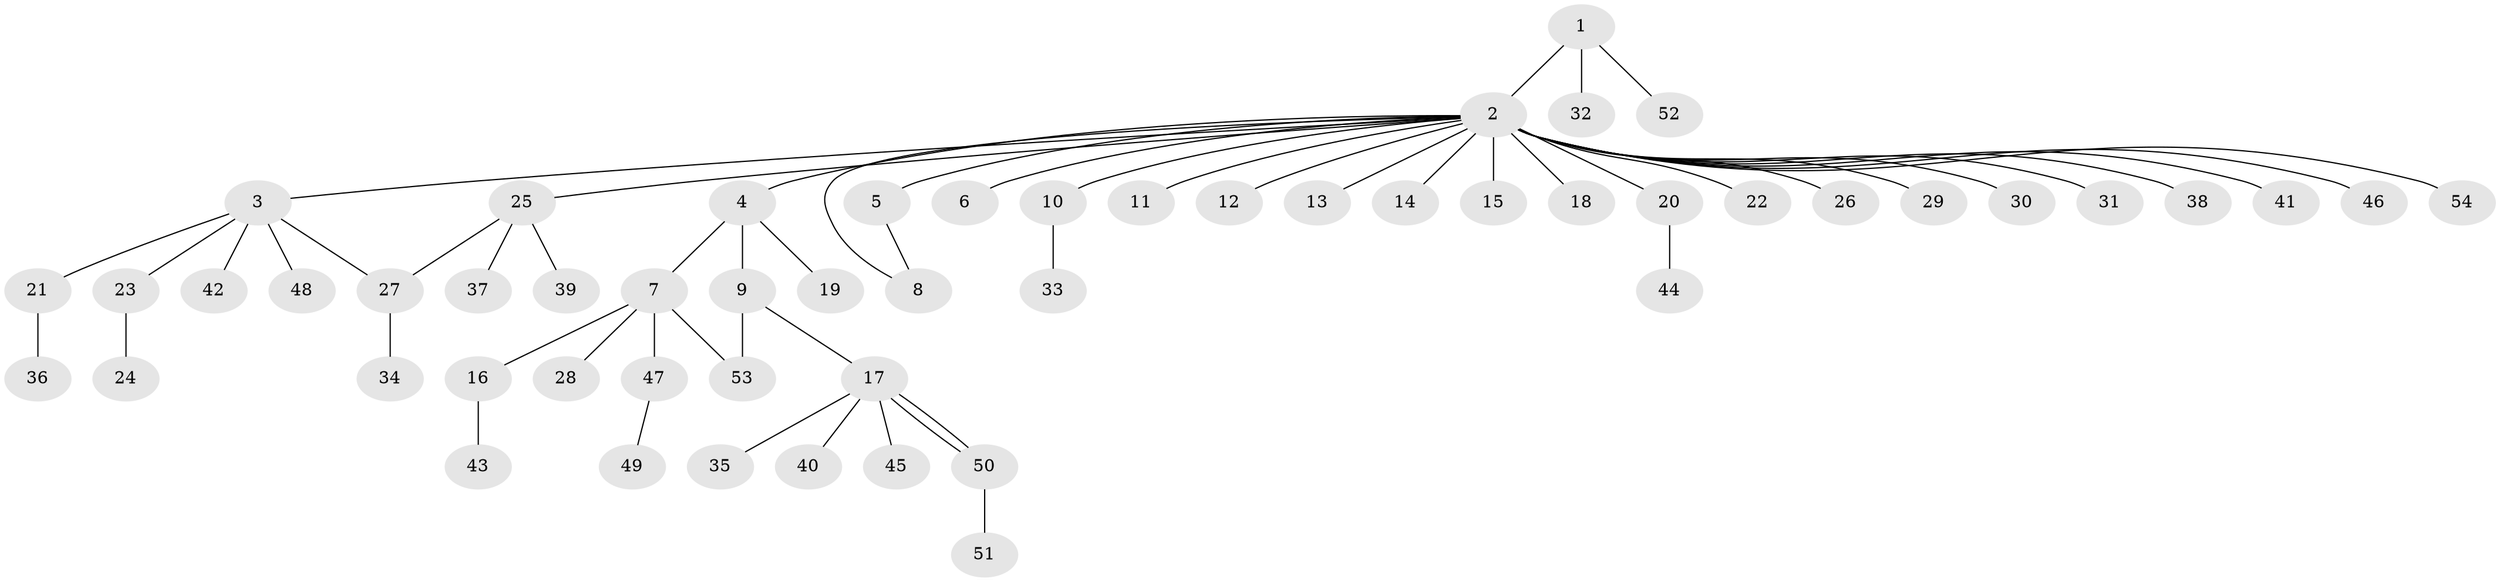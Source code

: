 // Generated by graph-tools (version 1.1) at 2025/47/03/09/25 04:47:51]
// undirected, 54 vertices, 57 edges
graph export_dot {
graph [start="1"]
  node [color=gray90,style=filled];
  1;
  2;
  3;
  4;
  5;
  6;
  7;
  8;
  9;
  10;
  11;
  12;
  13;
  14;
  15;
  16;
  17;
  18;
  19;
  20;
  21;
  22;
  23;
  24;
  25;
  26;
  27;
  28;
  29;
  30;
  31;
  32;
  33;
  34;
  35;
  36;
  37;
  38;
  39;
  40;
  41;
  42;
  43;
  44;
  45;
  46;
  47;
  48;
  49;
  50;
  51;
  52;
  53;
  54;
  1 -- 2;
  1 -- 32;
  1 -- 52;
  2 -- 3;
  2 -- 4;
  2 -- 5;
  2 -- 6;
  2 -- 8;
  2 -- 10;
  2 -- 11;
  2 -- 12;
  2 -- 13;
  2 -- 14;
  2 -- 15;
  2 -- 18;
  2 -- 20;
  2 -- 22;
  2 -- 25;
  2 -- 26;
  2 -- 29;
  2 -- 30;
  2 -- 31;
  2 -- 38;
  2 -- 41;
  2 -- 46;
  2 -- 54;
  3 -- 21;
  3 -- 23;
  3 -- 27;
  3 -- 42;
  3 -- 48;
  4 -- 7;
  4 -- 9;
  4 -- 19;
  5 -- 8;
  7 -- 16;
  7 -- 28;
  7 -- 47;
  7 -- 53;
  9 -- 17;
  9 -- 53;
  10 -- 33;
  16 -- 43;
  17 -- 35;
  17 -- 40;
  17 -- 45;
  17 -- 50;
  17 -- 50;
  20 -- 44;
  21 -- 36;
  23 -- 24;
  25 -- 27;
  25 -- 37;
  25 -- 39;
  27 -- 34;
  47 -- 49;
  50 -- 51;
}
